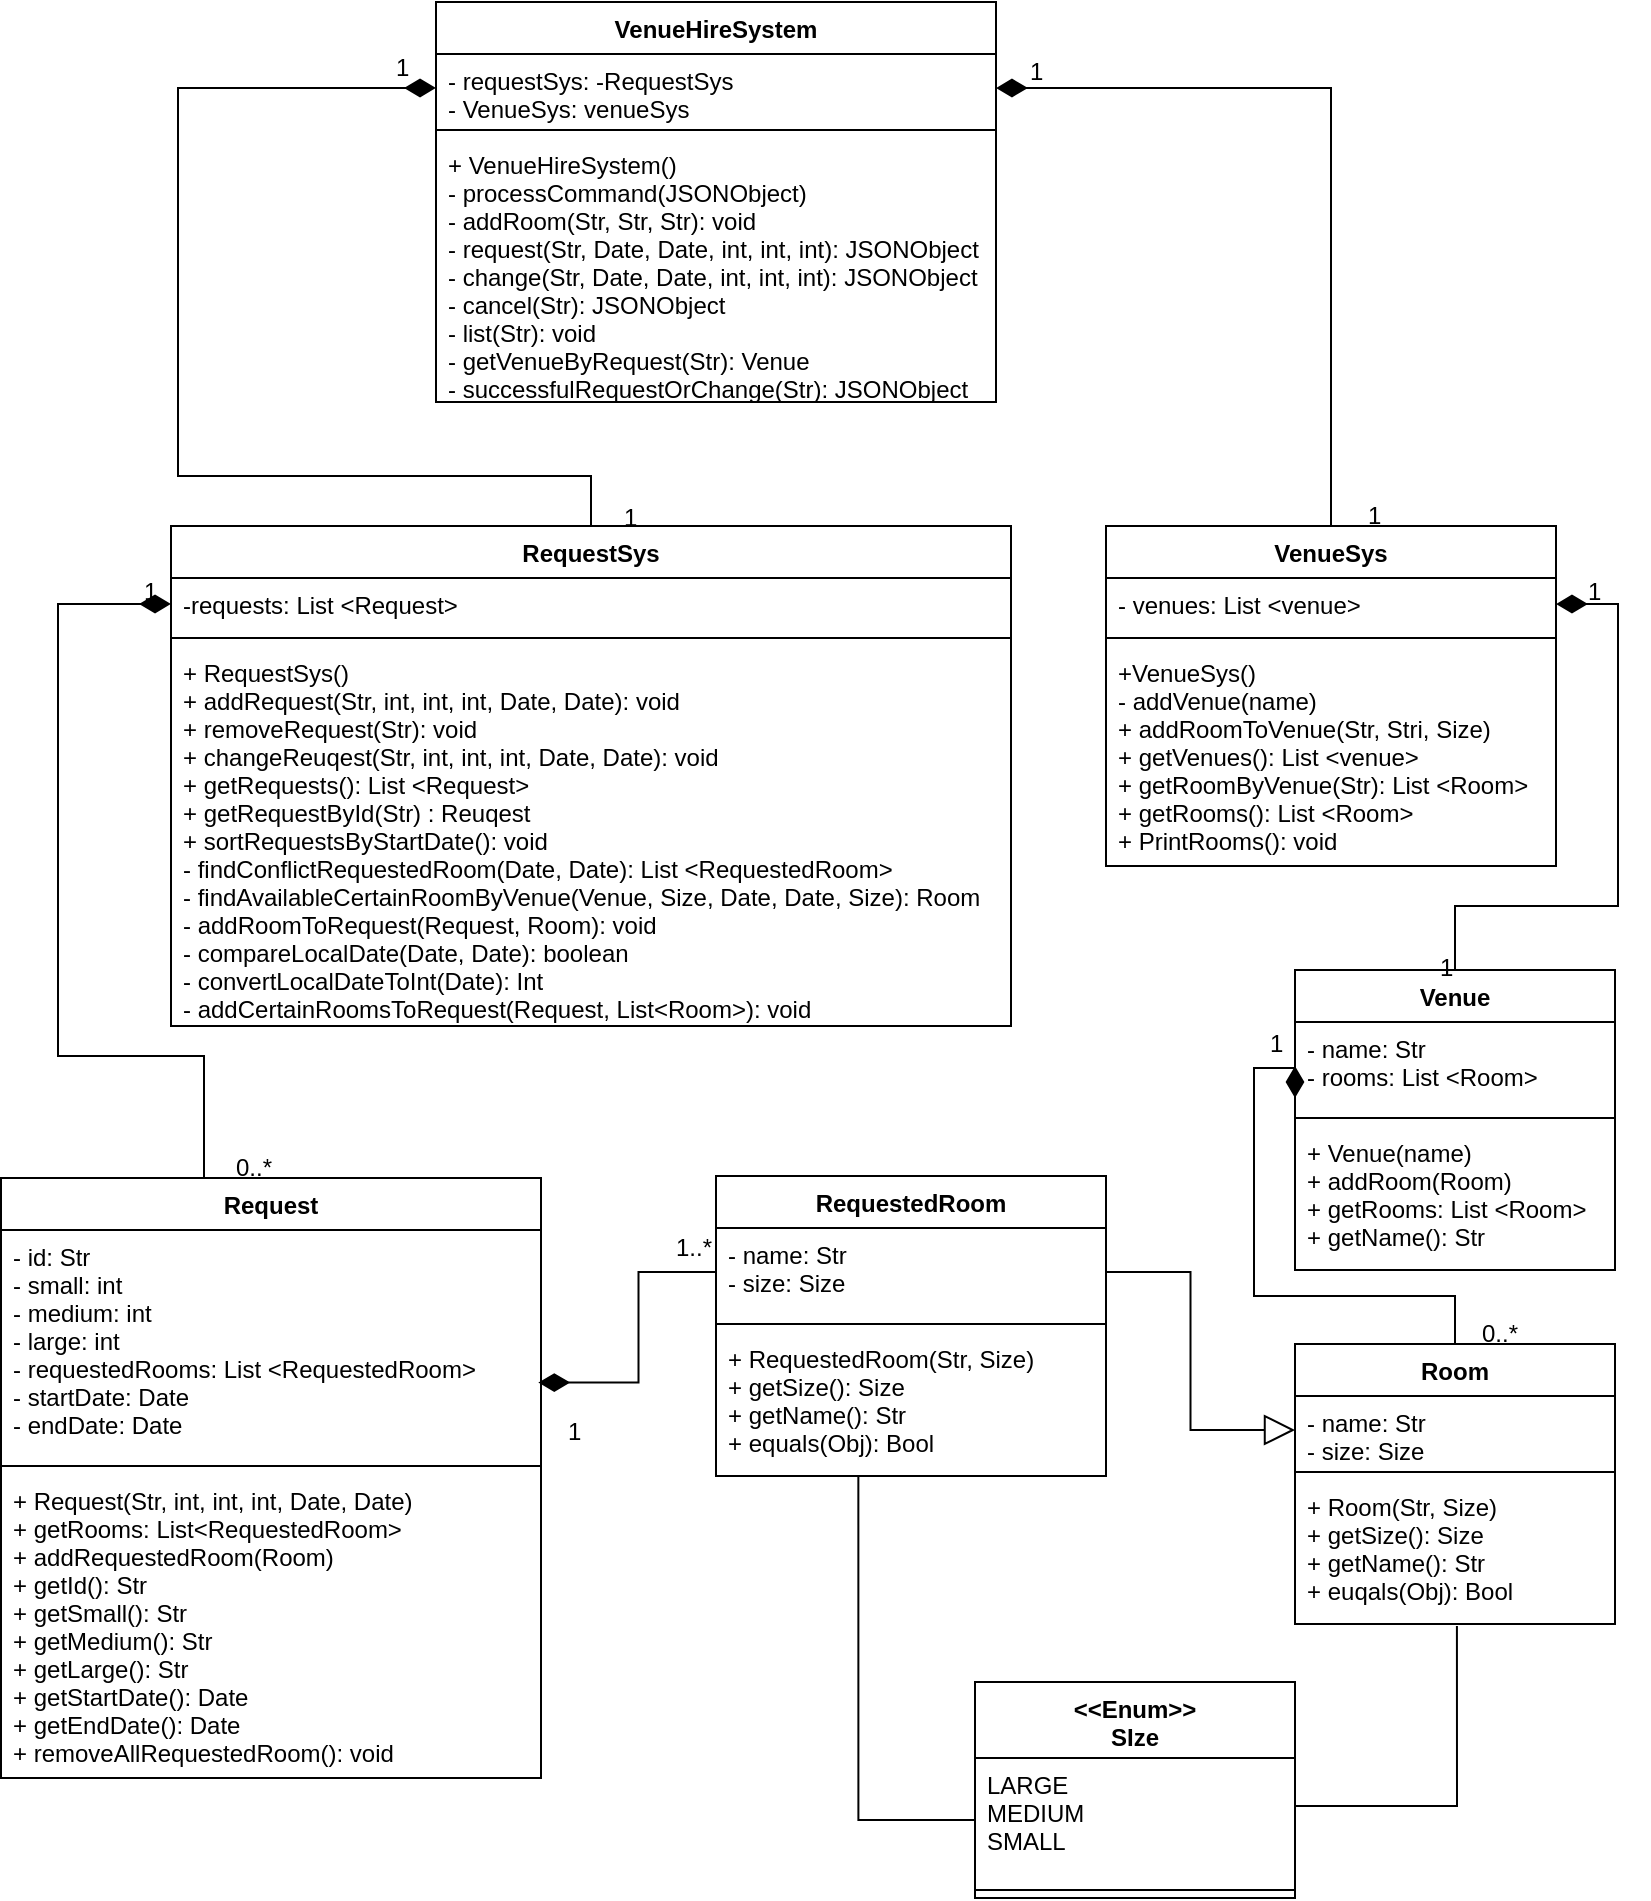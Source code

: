 <mxfile version="10.7.6"><diagram id="DE7cRjMVlKOAmEgrsLKN" name="Page-1"><mxGraphModel dx="2133" dy="963" grid="1" gridSize="10" guides="1" tooltips="1" connect="1" arrows="1" fold="1" page="1" pageScale="1" pageWidth="827" pageHeight="1169" math="0" shadow="0"><root><mxCell id="0"/><mxCell id="1" parent="0"/><mxCell id="hJNzxe4ye7LPgGhc4IsQ-2" style="edgeStyle=orthogonalEdgeStyle;rounded=0;orthogonalLoop=1;jettySize=auto;html=1;entryX=0;entryY=0.5;entryDx=0;entryDy=0;endArrow=diamondThin;endFill=1;endSize=13;" edge="1" parent="1" source="cWeG008U9n3leu1kgb1--82" target="cWeG008U9n3leu1kgb1--88"><mxGeometry relative="1" as="geometry"><Array as="points"><mxPoint x="-92" y="720"/><mxPoint x="-192" y="720"/><mxPoint x="-192" y="606"/></Array></mxGeometry></mxCell><mxCell id="cWeG008U9n3leu1kgb1--82" value="Room" style="swimlane;fontStyle=1;align=center;verticalAlign=top;childLayout=stackLayout;horizontal=1;startSize=26;horizontalStack=0;resizeParent=1;resizeParentMax=0;resizeLast=0;collapsible=1;marginBottom=0;" parent="1" vertex="1"><mxGeometry x="-171.5" y="744" width="160" height="140" as="geometry"/></mxCell><mxCell id="cWeG008U9n3leu1kgb1--83" value="- name: Str&#xA;- size: Size&#xA;" style="text;strokeColor=none;fillColor=none;align=left;verticalAlign=top;spacingLeft=4;spacingRight=4;overflow=hidden;rotatable=0;points=[[0,0.5],[1,0.5]];portConstraint=eastwest;" parent="cWeG008U9n3leu1kgb1--82" vertex="1"><mxGeometry y="26" width="160" height="34" as="geometry"/></mxCell><mxCell id="cWeG008U9n3leu1kgb1--84" value="" style="line;strokeWidth=1;fillColor=none;align=left;verticalAlign=middle;spacingTop=-1;spacingLeft=3;spacingRight=3;rotatable=0;labelPosition=right;points=[];portConstraint=eastwest;" parent="cWeG008U9n3leu1kgb1--82" vertex="1"><mxGeometry y="60" width="160" height="8" as="geometry"/></mxCell><mxCell id="cWeG008U9n3leu1kgb1--85" value="+ Room(Str, Size)&#xA;+ getSize(): Size&#xA;+ getName(): Str&#xA;+ euqals(Obj): Bool&#xA;" style="text;strokeColor=none;fillColor=none;align=left;verticalAlign=top;spacingLeft=4;spacingRight=4;overflow=hidden;rotatable=0;points=[[0,0.5],[1,0.5]];portConstraint=eastwest;" parent="cWeG008U9n3leu1kgb1--82" vertex="1"><mxGeometry y="68" width="160" height="72" as="geometry"/></mxCell><mxCell id="cWeG008U9n3leu1kgb1--86" style="edgeStyle=orthogonalEdgeStyle;rounded=0;orthogonalLoop=1;jettySize=auto;html=1;entryX=1;entryY=0.5;entryDx=0;entryDy=0;endArrow=diamondThin;endFill=1;strokeWidth=1;endSize=13;" parent="1" source="cWeG008U9n3leu1kgb1--87" target="cWeG008U9n3leu1kgb1--112" edge="1"><mxGeometry relative="1" as="geometry"><Array as="points"><mxPoint x="-92" y="525"/><mxPoint x="-10" y="525"/><mxPoint x="-10" y="374"/></Array></mxGeometry></mxCell><mxCell id="cWeG008U9n3leu1kgb1--87" value="Venue" style="swimlane;fontStyle=1;align=center;verticalAlign=top;childLayout=stackLayout;horizontal=1;startSize=26;horizontalStack=0;resizeParent=1;resizeParentMax=0;resizeLast=0;collapsible=1;marginBottom=0;" parent="1" vertex="1"><mxGeometry x="-171.5" y="557" width="160" height="150" as="geometry"/></mxCell><mxCell id="cWeG008U9n3leu1kgb1--88" value="- name: Str&#xA;- rooms: List &lt;Room&gt;&#xA;" style="text;strokeColor=none;fillColor=none;align=left;verticalAlign=top;spacingLeft=4;spacingRight=4;overflow=hidden;rotatable=0;points=[[0,0.5],[1,0.5]];portConstraint=eastwest;" parent="cWeG008U9n3leu1kgb1--87" vertex="1"><mxGeometry y="26" width="160" height="44" as="geometry"/></mxCell><mxCell id="cWeG008U9n3leu1kgb1--89" value="" style="line;strokeWidth=1;fillColor=none;align=left;verticalAlign=middle;spacingTop=-1;spacingLeft=3;spacingRight=3;rotatable=0;labelPosition=right;points=[];portConstraint=eastwest;" parent="cWeG008U9n3leu1kgb1--87" vertex="1"><mxGeometry y="70" width="160" height="8" as="geometry"/></mxCell><mxCell id="cWeG008U9n3leu1kgb1--90" value="+ Venue(name)&#xA;+ addRoom(Room)&#xA;+ getRooms: List &lt;Room&gt;&#xA;+ getName(): Str&#xA;&#xA;" style="text;strokeColor=none;fillColor=none;align=left;verticalAlign=top;spacingLeft=4;spacingRight=4;overflow=hidden;rotatable=0;points=[[0,0.5],[1,0.5]];portConstraint=eastwest;" parent="cWeG008U9n3leu1kgb1--87" vertex="1"><mxGeometry y="78" width="160" height="72" as="geometry"/></mxCell><mxCell id="cWeG008U9n3leu1kgb1--92" style="edgeStyle=orthogonalEdgeStyle;rounded=0;orthogonalLoop=1;jettySize=auto;html=1;entryX=0.506;entryY=1.014;entryDx=0;entryDy=0;entryPerimeter=0;endArrow=none;endFill=0;" parent="1" source="cWeG008U9n3leu1kgb1--93" target="cWeG008U9n3leu1kgb1--85" edge="1"><mxGeometry relative="1" as="geometry"><Array as="points"><mxPoint x="-90.5" y="975.0"/></Array></mxGeometry></mxCell><mxCell id="cWeG008U9n3leu1kgb1--93" value="&lt;&lt;Enum&gt;&gt;&#xA;SIze&#xA;" style="swimlane;fontStyle=1;align=center;verticalAlign=top;childLayout=stackLayout;horizontal=1;startSize=38;horizontalStack=0;resizeParent=1;resizeParentMax=0;resizeLast=0;collapsible=1;marginBottom=0;" parent="1" vertex="1"><mxGeometry x="-331.5" y="913" width="160" height="108" as="geometry"/></mxCell><mxCell id="cWeG008U9n3leu1kgb1--94" value="LARGE&#xA;MEDIUM&#xA;SMALL&#xA;" style="text;strokeColor=none;fillColor=none;align=left;verticalAlign=top;spacingLeft=4;spacingRight=4;overflow=hidden;rotatable=0;points=[[0,0.5],[1,0.5]];portConstraint=eastwest;" parent="cWeG008U9n3leu1kgb1--93" vertex="1"><mxGeometry y="38" width="160" height="62" as="geometry"/></mxCell><mxCell id="cWeG008U9n3leu1kgb1--95" value="" style="line;strokeWidth=1;fillColor=none;align=left;verticalAlign=middle;spacingTop=-1;spacingLeft=3;spacingRight=3;rotatable=0;labelPosition=right;points=[];portConstraint=eastwest;" parent="cWeG008U9n3leu1kgb1--93" vertex="1"><mxGeometry y="100" width="160" height="8" as="geometry"/></mxCell><mxCell id="cWeG008U9n3leu1kgb1--96" style="edgeStyle=orthogonalEdgeStyle;rounded=0;orthogonalLoop=1;jettySize=auto;html=1;entryX=0;entryY=0.5;entryDx=0;entryDy=0;endArrow=diamondThin;endFill=1;endSize=13;" parent="1" source="cWeG008U9n3leu1kgb1--97" target="cWeG008U9n3leu1kgb1--107" edge="1"><mxGeometry relative="1" as="geometry"><Array as="points"><mxPoint x="-717" y="600"/><mxPoint x="-790" y="600"/><mxPoint x="-790" y="374"/></Array></mxGeometry></mxCell><mxCell id="cWeG008U9n3leu1kgb1--97" value="Request" style="swimlane;fontStyle=1;align=center;verticalAlign=top;childLayout=stackLayout;horizontal=1;startSize=26;horizontalStack=0;resizeParent=1;resizeParentMax=0;resizeLast=0;collapsible=1;marginBottom=0;" parent="1" vertex="1"><mxGeometry x="-818.5" y="661" width="270" height="300" as="geometry"/></mxCell><mxCell id="cWeG008U9n3leu1kgb1--98" value="- id: Str&#xA;- small: int&#xA;- medium: int&#xA;- large: int&#xA;- requestedRooms: List &lt;RequestedRoom&gt;&#xA;- startDate: Date&#xA;- endDate: Date&#xA;" style="text;strokeColor=none;fillColor=none;align=left;verticalAlign=top;spacingLeft=4;spacingRight=4;overflow=hidden;rotatable=0;points=[[0,0.5],[1,0.5]];portConstraint=eastwest;" parent="cWeG008U9n3leu1kgb1--97" vertex="1"><mxGeometry y="26" width="270" height="114" as="geometry"/></mxCell><mxCell id="cWeG008U9n3leu1kgb1--99" value="" style="line;strokeWidth=1;fillColor=none;align=left;verticalAlign=middle;spacingTop=-1;spacingLeft=3;spacingRight=3;rotatable=0;labelPosition=right;points=[];portConstraint=eastwest;" parent="cWeG008U9n3leu1kgb1--97" vertex="1"><mxGeometry y="140" width="270" height="8" as="geometry"/></mxCell><mxCell id="cWeG008U9n3leu1kgb1--100" value="+ Request(Str, int, int, int, Date, Date)&#xA;+ getRooms: List&lt;RequestedRoom&gt;&#xA;+ addRequestedRoom(Room)&#xA;+ getId(): Str&#xA;+ getSmall(): Str&#xA;+ getMedium(): Str&#xA;+ getLarge(): Str&#xA;+ getStartDate(): Date&#xA;+ getEndDate(): Date&#xA;+ removeAllRequestedRoom(): void&#xA;&#xA;" style="text;strokeColor=none;fillColor=none;align=left;verticalAlign=top;spacingLeft=4;spacingRight=4;overflow=hidden;rotatable=0;points=[[0,0.5],[1,0.5]];portConstraint=eastwest;" parent="cWeG008U9n3leu1kgb1--97" vertex="1"><mxGeometry y="148" width="270" height="152" as="geometry"/></mxCell><mxCell id="cWeG008U9n3leu1kgb1--101" value="RequestedRoom" style="swimlane;fontStyle=1;align=center;verticalAlign=top;childLayout=stackLayout;horizontal=1;startSize=26;horizontalStack=0;resizeParent=1;resizeParentMax=0;resizeLast=0;collapsible=1;marginBottom=0;" parent="1" vertex="1"><mxGeometry x="-461" y="660" width="195" height="150" as="geometry"/></mxCell><mxCell id="cWeG008U9n3leu1kgb1--102" value="- name: Str&#xA;- size: Size&#xA;" style="text;strokeColor=none;fillColor=none;align=left;verticalAlign=top;spacingLeft=4;spacingRight=4;overflow=hidden;rotatable=0;points=[[0,0.5],[1,0.5]];portConstraint=eastwest;" parent="cWeG008U9n3leu1kgb1--101" vertex="1"><mxGeometry y="26" width="195" height="44" as="geometry"/></mxCell><mxCell id="cWeG008U9n3leu1kgb1--103" value="" style="line;strokeWidth=1;fillColor=none;align=left;verticalAlign=middle;spacingTop=-1;spacingLeft=3;spacingRight=3;rotatable=0;labelPosition=right;points=[];portConstraint=eastwest;" parent="cWeG008U9n3leu1kgb1--101" vertex="1"><mxGeometry y="70" width="195" height="8" as="geometry"/></mxCell><mxCell id="cWeG008U9n3leu1kgb1--104" value="+ RequestedRoom(Str, Size)&#xA;+ getSize(): Size&#xA;+ getName(): Str&#xA;+ equals(Obj): Bool&#xA;" style="text;strokeColor=none;fillColor=none;align=left;verticalAlign=top;spacingLeft=4;spacingRight=4;overflow=hidden;rotatable=0;points=[[0,0.5],[1,0.5]];portConstraint=eastwest;" parent="cWeG008U9n3leu1kgb1--101" vertex="1"><mxGeometry y="78" width="195" height="72" as="geometry"/></mxCell><mxCell id="hJNzxe4ye7LPgGhc4IsQ-1" style="edgeStyle=orthogonalEdgeStyle;rounded=0;orthogonalLoop=1;jettySize=auto;html=1;entryX=0;entryY=0.5;entryDx=0;entryDy=0;endArrow=diamondThin;endFill=1;endSize=13;" edge="1" parent="1" source="cWeG008U9n3leu1kgb1--106" target="cWeG008U9n3leu1kgb1--116"><mxGeometry relative="1" as="geometry"><Array as="points"><mxPoint x="-523" y="310"/><mxPoint x="-730" y="310"/><mxPoint x="-730" y="116"/></Array></mxGeometry></mxCell><mxCell id="cWeG008U9n3leu1kgb1--106" value="RequestSys" style="swimlane;fontStyle=1;align=center;verticalAlign=top;childLayout=stackLayout;horizontal=1;startSize=26;horizontalStack=0;resizeParent=1;resizeParentMax=0;resizeLast=0;collapsible=1;marginBottom=0;" parent="1" vertex="1"><mxGeometry x="-733.5" y="335" width="420" height="250" as="geometry"/></mxCell><mxCell id="cWeG008U9n3leu1kgb1--107" value="-requests: List &lt;Request&gt;" style="text;strokeColor=none;fillColor=none;align=left;verticalAlign=top;spacingLeft=4;spacingRight=4;overflow=hidden;rotatable=0;points=[[0,0.5],[1,0.5]];portConstraint=eastwest;" parent="cWeG008U9n3leu1kgb1--106" vertex="1"><mxGeometry y="26" width="420" height="26" as="geometry"/></mxCell><mxCell id="cWeG008U9n3leu1kgb1--108" value="" style="line;strokeWidth=1;fillColor=none;align=left;verticalAlign=middle;spacingTop=-1;spacingLeft=3;spacingRight=3;rotatable=0;labelPosition=right;points=[];portConstraint=eastwest;" parent="cWeG008U9n3leu1kgb1--106" vertex="1"><mxGeometry y="52" width="420" height="8" as="geometry"/></mxCell><mxCell id="cWeG008U9n3leu1kgb1--109" value="+ RequestSys()&#xA;+ addRequest(Str, int, int, int, Date, Date): void&#xA;+ removeRequest(Str): void&#xA;+ changeReuqest(Str, int, int, int, Date, Date): void&#xA;+ getRequests(): List &lt;Request&gt;&#xA;+ getRequestById(Str) : Reuqest&#xA;+ sortRequestsByStartDate(): void&#xA;- findConflictRequestedRoom(Date, Date): List &lt;RequestedRoom&gt;&#xA;- findAvailableCertainRoomByVenue(Venue, Size, Date, Date, Size): Room&#xA;- addRoomToRequest(Request, Room): void&#xA;- compareLocalDate(Date, Date): boolean&#xA;- convertLocalDateToInt(Date): Int&#xA;- addCertainRoomsToRequest(Request, List&lt;Room&gt;): void&#xA;&#xA;&#xA;&#xA;&#xA;" style="text;strokeColor=none;fillColor=none;align=left;verticalAlign=top;spacingLeft=4;spacingRight=4;overflow=hidden;rotatable=0;points=[[0,0.5],[1,0.5]];portConstraint=eastwest;" parent="cWeG008U9n3leu1kgb1--106" vertex="1"><mxGeometry y="60" width="420" height="190" as="geometry"/></mxCell><mxCell id="cWeG008U9n3leu1kgb1--110" style="edgeStyle=orthogonalEdgeStyle;rounded=0;orthogonalLoop=1;jettySize=auto;html=1;entryX=1;entryY=0.5;entryDx=0;entryDy=0;endArrow=diamondThin;endFill=1;endSize=13;" parent="1" source="cWeG008U9n3leu1kgb1--111" target="cWeG008U9n3leu1kgb1--116" edge="1"><mxGeometry relative="1" as="geometry"/></mxCell><mxCell id="cWeG008U9n3leu1kgb1--111" value="VenueSys" style="swimlane;fontStyle=1;align=center;verticalAlign=top;childLayout=stackLayout;horizontal=1;startSize=26;horizontalStack=0;resizeParent=1;resizeParentMax=0;resizeLast=0;collapsible=1;marginBottom=0;" parent="1" vertex="1"><mxGeometry x="-266" y="335" width="225" height="170" as="geometry"/></mxCell><mxCell id="cWeG008U9n3leu1kgb1--112" value="- venues: List &lt;venue&gt;" style="text;strokeColor=none;fillColor=none;align=left;verticalAlign=top;spacingLeft=4;spacingRight=4;overflow=hidden;rotatable=0;points=[[0,0.5],[1,0.5]];portConstraint=eastwest;" parent="cWeG008U9n3leu1kgb1--111" vertex="1"><mxGeometry y="26" width="225" height="26" as="geometry"/></mxCell><mxCell id="cWeG008U9n3leu1kgb1--113" value="" style="line;strokeWidth=1;fillColor=none;align=left;verticalAlign=middle;spacingTop=-1;spacingLeft=3;spacingRight=3;rotatable=0;labelPosition=right;points=[];portConstraint=eastwest;" parent="cWeG008U9n3leu1kgb1--111" vertex="1"><mxGeometry y="52" width="225" height="8" as="geometry"/></mxCell><mxCell id="cWeG008U9n3leu1kgb1--114" value="+VenueSys()&#xA;- addVenue(name)&#xA;+ addRoomToVenue(Str, Stri, Size)&#xA;+ getVenues(): List &lt;venue&gt;&#xA;+ getRoomByVenue(Str): List &lt;Room&gt;&#xA;+ getRooms(): List &lt;Room&gt;&#xA;+ PrintRooms(): void&#xA;" style="text;strokeColor=none;fillColor=none;align=left;verticalAlign=top;spacingLeft=4;spacingRight=4;overflow=hidden;rotatable=0;points=[[0,0.5],[1,0.5]];portConstraint=eastwest;" parent="cWeG008U9n3leu1kgb1--111" vertex="1"><mxGeometry y="60" width="225" height="110" as="geometry"/></mxCell><mxCell id="cWeG008U9n3leu1kgb1--115" value="VenueHireSystem" style="swimlane;fontStyle=1;align=center;verticalAlign=top;childLayout=stackLayout;horizontal=1;startSize=26;horizontalStack=0;resizeParent=1;resizeParentMax=0;resizeLast=0;collapsible=1;marginBottom=0;" parent="1" vertex="1"><mxGeometry x="-601" y="73" width="280" height="200" as="geometry"/></mxCell><mxCell id="cWeG008U9n3leu1kgb1--116" value="- requestSys: -RequestSys&#xA;- VenueSys: venueSys&#xA;" style="text;strokeColor=none;fillColor=none;align=left;verticalAlign=top;spacingLeft=4;spacingRight=4;overflow=hidden;rotatable=0;points=[[0,0.5],[1,0.5]];portConstraint=eastwest;" parent="cWeG008U9n3leu1kgb1--115" vertex="1"><mxGeometry y="26" width="280" height="34" as="geometry"/></mxCell><mxCell id="cWeG008U9n3leu1kgb1--117" value="" style="line;strokeWidth=1;fillColor=none;align=left;verticalAlign=middle;spacingTop=-1;spacingLeft=3;spacingRight=3;rotatable=0;labelPosition=right;points=[];portConstraint=eastwest;" parent="cWeG008U9n3leu1kgb1--115" vertex="1"><mxGeometry y="60" width="280" height="8" as="geometry"/></mxCell><mxCell id="cWeG008U9n3leu1kgb1--118" value="+ VenueHireSystem()&#xA;- processCommand(JSONObject)&#xA;- addRoom(Str, Str, Str): void&#xA;- request(Str, Date, Date, int, int, int): JSONObject&#xA;- change(Str, Date, Date, int, int, int): JSONObject&#xA;- cancel(Str): JSONObject&#xA;- list(Str): void&#xA;- getVenueByRequest(Str): Venue&#xA;- successfulRequestOrChange(Str): JSONObject&#xA;&#xA;" style="text;strokeColor=none;fillColor=none;align=left;verticalAlign=top;spacingLeft=4;spacingRight=4;overflow=hidden;rotatable=0;points=[[0,0.5],[1,0.5]];portConstraint=eastwest;" parent="cWeG008U9n3leu1kgb1--115" vertex="1"><mxGeometry y="68" width="280" height="132" as="geometry"/></mxCell><mxCell id="cWeG008U9n3leu1kgb1--121" style="edgeStyle=orthogonalEdgeStyle;rounded=0;orthogonalLoop=1;jettySize=auto;html=1;entryX=0;entryY=0.5;entryDx=0;entryDy=0;endArrow=block;endFill=0;endSize=13;" parent="1" source="cWeG008U9n3leu1kgb1--102" target="cWeG008U9n3leu1kgb1--83" edge="1"><mxGeometry relative="1" as="geometry"/></mxCell><mxCell id="cWeG008U9n3leu1kgb1--123" style="edgeStyle=orthogonalEdgeStyle;rounded=0;orthogonalLoop=1;jettySize=auto;html=1;entryX=0.995;entryY=0.669;entryDx=0;entryDy=0;entryPerimeter=0;shadow=0;endArrow=diamondThin;endFill=1;strokeWidth=1;endSize=13;" parent="1" source="cWeG008U9n3leu1kgb1--102" target="cWeG008U9n3leu1kgb1--98" edge="1"><mxGeometry relative="1" as="geometry"/></mxCell><mxCell id="cWeG008U9n3leu1kgb1--124" style="edgeStyle=orthogonalEdgeStyle;rounded=0;orthogonalLoop=1;jettySize=auto;html=1;entryX=0.365;entryY=1.002;entryDx=0;entryDy=0;entryPerimeter=0;shadow=0;endArrow=none;endFill=0;" parent="1" source="cWeG008U9n3leu1kgb1--94" target="cWeG008U9n3leu1kgb1--104" edge="1"><mxGeometry relative="1" as="geometry"/></mxCell><mxCell id="hJNzxe4ye7LPgGhc4IsQ-5" value="1" style="text;html=1;resizable=0;points=[];autosize=1;align=left;verticalAlign=top;spacingTop=-4;" vertex="1" parent="1"><mxGeometry x="-623" y="96" width="20" height="20" as="geometry"/></mxCell><mxCell id="hJNzxe4ye7LPgGhc4IsQ-6" value="1" style="text;html=1;resizable=0;points=[];autosize=1;align=left;verticalAlign=top;spacingTop=-4;" vertex="1" parent="1"><mxGeometry x="-306" y="98" width="20" height="20" as="geometry"/></mxCell><mxCell id="hJNzxe4ye7LPgGhc4IsQ-7" value="1" style="text;html=1;resizable=0;points=[];autosize=1;align=left;verticalAlign=top;spacingTop=-4;" vertex="1" parent="1"><mxGeometry x="-137" y="320" width="20" height="20" as="geometry"/></mxCell><mxCell id="hJNzxe4ye7LPgGhc4IsQ-8" value="1" style="text;html=1;resizable=0;points=[];autosize=1;align=left;verticalAlign=top;spacingTop=-4;" vertex="1" parent="1"><mxGeometry x="-509" y="321" width="20" height="20" as="geometry"/></mxCell><mxCell id="hJNzxe4ye7LPgGhc4IsQ-9" value="1" style="text;html=1;resizable=0;points=[];autosize=1;align=left;verticalAlign=top;spacingTop=-4;" vertex="1" parent="1"><mxGeometry x="-749" y="358" width="20" height="20" as="geometry"/></mxCell><mxCell id="hJNzxe4ye7LPgGhc4IsQ-10" value="0..*" style="text;html=1;resizable=0;points=[];autosize=1;align=left;verticalAlign=top;spacingTop=-4;" vertex="1" parent="1"><mxGeometry x="-703" y="646" width="30" height="20" as="geometry"/></mxCell><mxCell id="hJNzxe4ye7LPgGhc4IsQ-23" value="1" style="text;html=1;resizable=0;points=[];autosize=1;align=left;verticalAlign=top;spacingTop=-4;" vertex="1" parent="1"><mxGeometry x="-27" y="358" width="20" height="20" as="geometry"/></mxCell><mxCell id="hJNzxe4ye7LPgGhc4IsQ-24" value="1" style="text;html=1;resizable=0;points=[];autosize=1;align=left;verticalAlign=top;spacingTop=-4;" vertex="1" parent="1"><mxGeometry x="-101" y="546" width="20" height="20" as="geometry"/></mxCell><mxCell id="hJNzxe4ye7LPgGhc4IsQ-25" value="1" style="text;html=1;resizable=0;points=[];autosize=1;align=left;verticalAlign=top;spacingTop=-4;" vertex="1" parent="1"><mxGeometry x="-186" y="584" width="20" height="20" as="geometry"/></mxCell><mxCell id="hJNzxe4ye7LPgGhc4IsQ-26" value="0..*" style="text;html=1;resizable=0;points=[];autosize=1;align=left;verticalAlign=top;spacingTop=-4;" vertex="1" parent="1"><mxGeometry x="-80" y="729" width="30" height="20" as="geometry"/></mxCell><mxCell id="hJNzxe4ye7LPgGhc4IsQ-27" value="1" style="text;html=1;resizable=0;points=[];autosize=1;align=left;verticalAlign=top;spacingTop=-4;" vertex="1" parent="1"><mxGeometry x="-537" y="778" width="20" height="20" as="geometry"/></mxCell><mxCell id="hJNzxe4ye7LPgGhc4IsQ-28" value="1..*" style="text;html=1;resizable=0;points=[];autosize=1;align=left;verticalAlign=top;spacingTop=-4;" vertex="1" parent="1"><mxGeometry x="-483" y="686" width="30" height="20" as="geometry"/></mxCell></root></mxGraphModel></diagram></mxfile>
